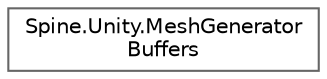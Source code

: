 digraph "类继承关系图"
{
 // LATEX_PDF_SIZE
  bgcolor="transparent";
  edge [fontname=Helvetica,fontsize=10,labelfontname=Helvetica,labelfontsize=10];
  node [fontname=Helvetica,fontsize=10,shape=box,height=0.2,width=0.4];
  rankdir="LR";
  Node0 [id="Node000000",label="Spine.Unity.MeshGenerator\lBuffers",height=0.2,width=0.4,color="grey40", fillcolor="white", style="filled",URL="$struct_spine_1_1_unity_1_1_mesh_generator_buffers.html",tooltip=" "];
}
